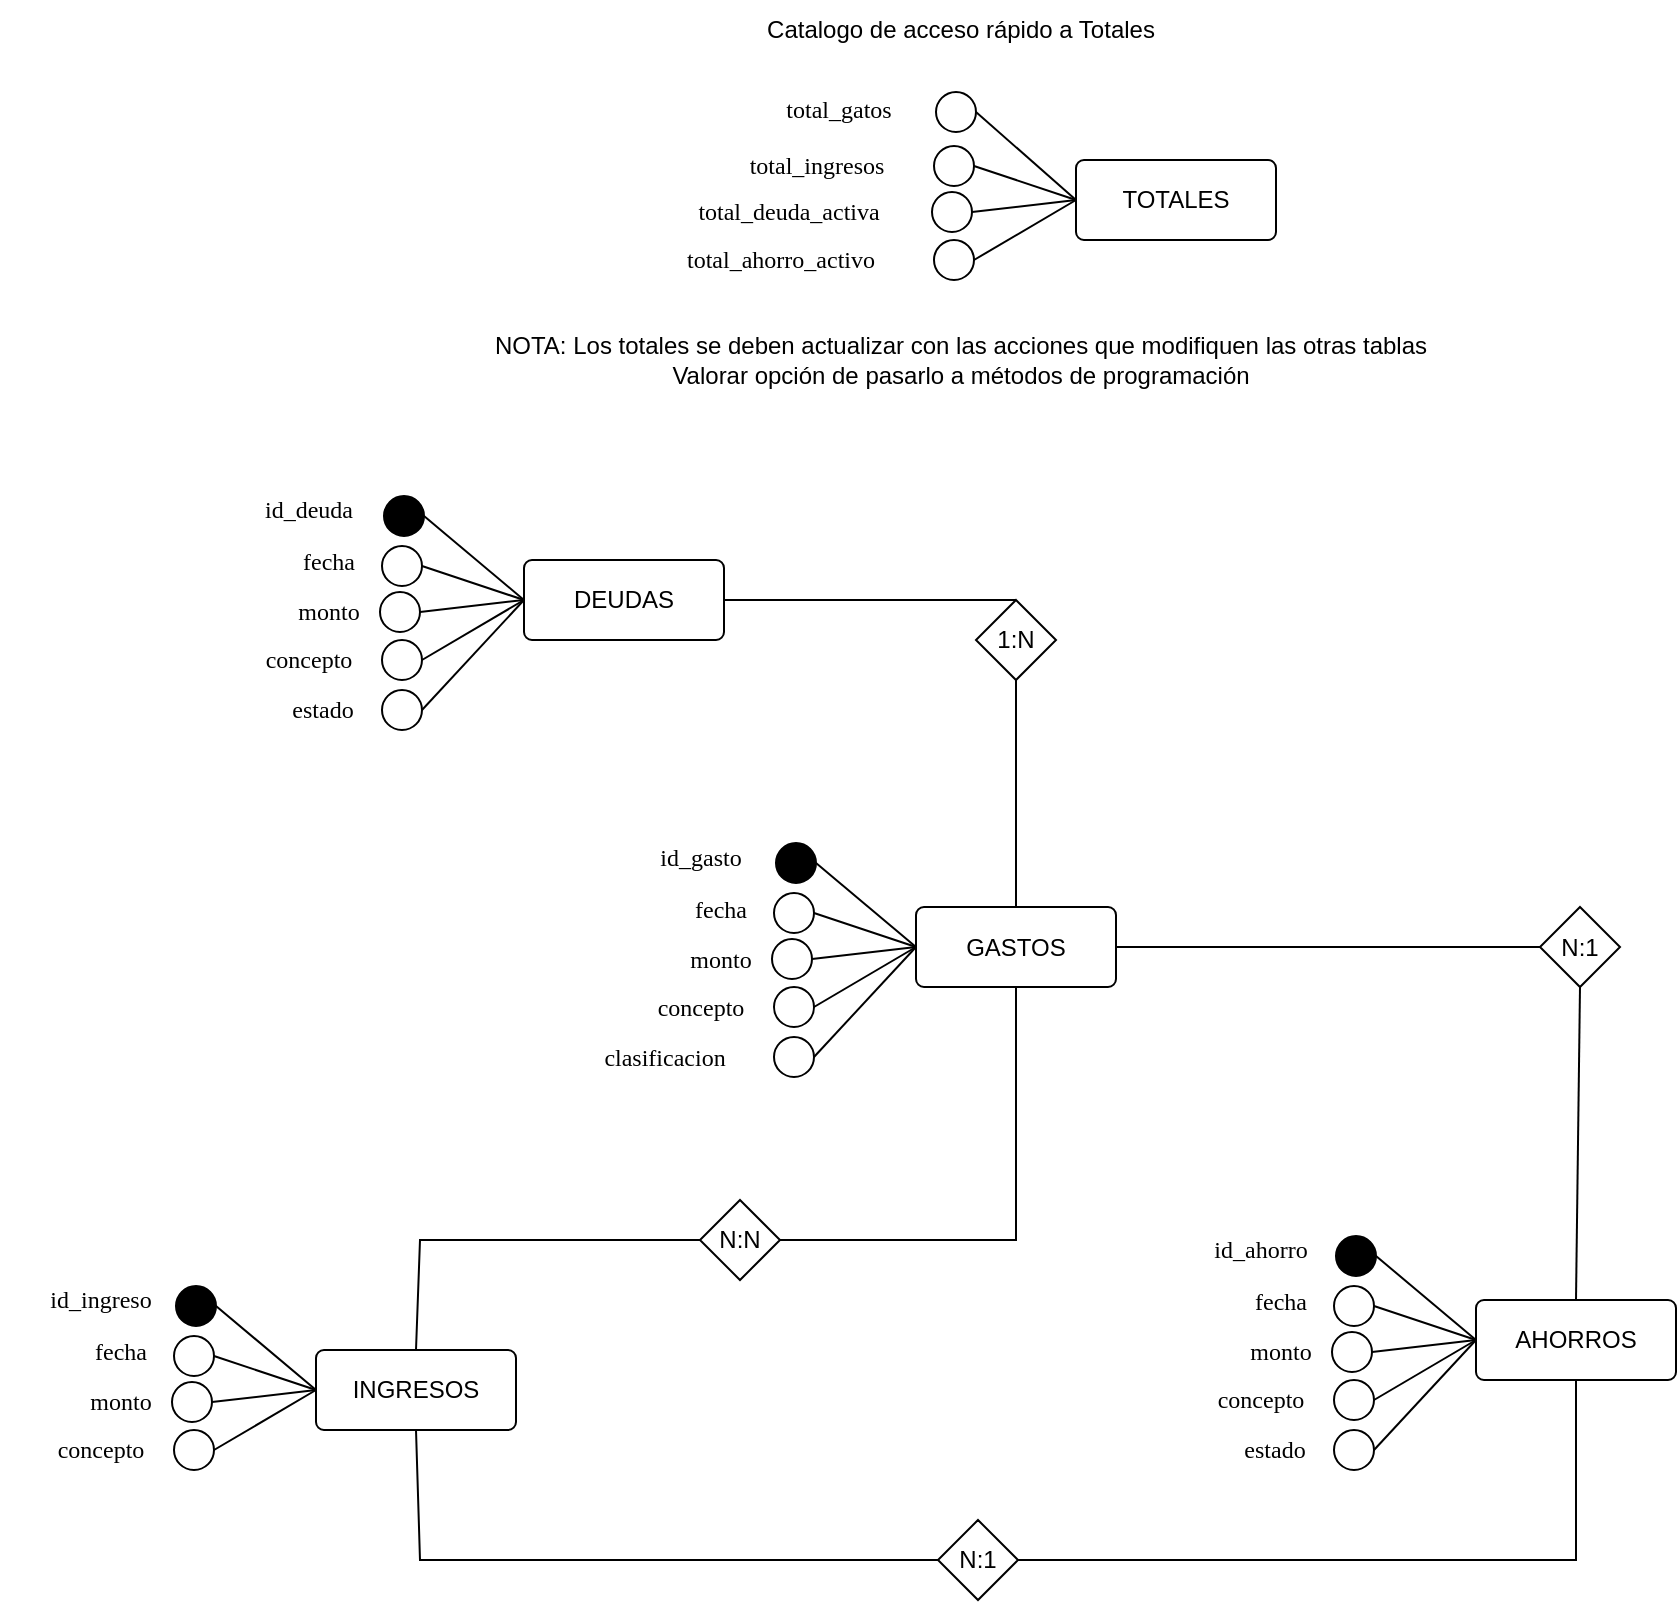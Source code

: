 <mxfile version="22.1.7" type="device">
  <diagram name="Página-1" id="pRGU8rfNyjo_9HtUFkrS">
    <mxGraphModel dx="1591" dy="686" grid="1" gridSize="10" guides="1" tooltips="1" connect="1" arrows="1" fold="1" page="1" pageScale="1" pageWidth="1169" pageHeight="827" math="0" shadow="0">
      <root>
        <mxCell id="0" />
        <mxCell id="1" parent="0" />
        <mxCell id="UlXj5NpCtcuEywUHyB4e-20" value="" style="group" parent="1" vertex="1" connectable="0">
          <mxGeometry x="442" y="413.5" width="286" height="130" as="geometry" />
        </mxCell>
        <mxCell id="FEAgLtkC7lHSKg1znN2C-4" value="GASTOS" style="rounded=1;arcSize=10;whiteSpace=wrap;html=1;align=center;" parent="UlXj5NpCtcuEywUHyB4e-20" vertex="1">
          <mxGeometry x="186" y="40" width="100" height="40" as="geometry" />
        </mxCell>
        <mxCell id="FEAgLtkC7lHSKg1znN2C-6" value="" style="endArrow=none;html=1;rounded=0;entryX=0;entryY=0.5;entryDx=0;entryDy=0;exitX=1;exitY=0.5;exitDx=0;exitDy=0;" parent="UlXj5NpCtcuEywUHyB4e-20" source="FEAgLtkC7lHSKg1znN2C-7" target="FEAgLtkC7lHSKg1znN2C-4" edge="1">
          <mxGeometry relative="1" as="geometry">
            <mxPoint x="96" y="60" as="sourcePoint" />
            <mxPoint x="146" y="59.5" as="targetPoint" />
          </mxGeometry>
        </mxCell>
        <mxCell id="FEAgLtkC7lHSKg1znN2C-7" value="" style="ellipse;whiteSpace=wrap;html=1;aspect=fixed;fillColor=#000000;" parent="UlXj5NpCtcuEywUHyB4e-20" vertex="1">
          <mxGeometry x="116" y="8" width="20" height="20" as="geometry" />
        </mxCell>
        <mxCell id="FEAgLtkC7lHSKg1znN2C-14" value="" style="endArrow=none;html=1;rounded=0;entryX=0;entryY=0.5;entryDx=0;entryDy=0;exitX=1;exitY=0.5;exitDx=0;exitDy=0;" parent="UlXj5NpCtcuEywUHyB4e-20" source="FEAgLtkC7lHSKg1znN2C-15" target="FEAgLtkC7lHSKg1znN2C-4" edge="1">
          <mxGeometry relative="1" as="geometry">
            <mxPoint x="66" y="122" as="sourcePoint" />
            <mxPoint x="187" y="60" as="targetPoint" />
          </mxGeometry>
        </mxCell>
        <mxCell id="FEAgLtkC7lHSKg1znN2C-15" value="" style="ellipse;whiteSpace=wrap;html=1;aspect=fixed;" parent="UlXj5NpCtcuEywUHyB4e-20" vertex="1">
          <mxGeometry x="115" y="33" width="20" height="20" as="geometry" />
        </mxCell>
        <mxCell id="FEAgLtkC7lHSKg1znN2C-17" value="" style="endArrow=none;html=1;rounded=0;exitX=1;exitY=0.5;exitDx=0;exitDy=0;entryX=0;entryY=0.5;entryDx=0;entryDy=0;" parent="UlXj5NpCtcuEywUHyB4e-20" source="FEAgLtkC7lHSKg1znN2C-18" target="FEAgLtkC7lHSKg1znN2C-4" edge="1">
          <mxGeometry relative="1" as="geometry">
            <mxPoint x="76" y="132" as="sourcePoint" />
            <mxPoint x="166" y="100" as="targetPoint" />
          </mxGeometry>
        </mxCell>
        <mxCell id="FEAgLtkC7lHSKg1znN2C-18" value="" style="ellipse;whiteSpace=wrap;html=1;aspect=fixed;" parent="UlXj5NpCtcuEywUHyB4e-20" vertex="1">
          <mxGeometry x="114" y="56" width="20" height="20" as="geometry" />
        </mxCell>
        <mxCell id="FEAgLtkC7lHSKg1znN2C-19" value="" style="endArrow=none;html=1;rounded=0;entryX=0;entryY=0.5;entryDx=0;entryDy=0;exitX=1;exitY=0.5;exitDx=0;exitDy=0;" parent="UlXj5NpCtcuEywUHyB4e-20" source="FEAgLtkC7lHSKg1znN2C-20" target="FEAgLtkC7lHSKg1znN2C-4" edge="1">
          <mxGeometry relative="1" as="geometry">
            <mxPoint x="86" y="142" as="sourcePoint" />
            <mxPoint x="206" y="80" as="targetPoint" />
          </mxGeometry>
        </mxCell>
        <mxCell id="FEAgLtkC7lHSKg1znN2C-20" value="" style="ellipse;whiteSpace=wrap;html=1;aspect=fixed;" parent="UlXj5NpCtcuEywUHyB4e-20" vertex="1">
          <mxGeometry x="115" y="80" width="20" height="20" as="geometry" />
        </mxCell>
        <mxCell id="FEAgLtkC7lHSKg1znN2C-21" value="" style="endArrow=none;html=1;rounded=0;entryX=0;entryY=0.5;entryDx=0;entryDy=0;exitX=1;exitY=0.5;exitDx=0;exitDy=0;" parent="UlXj5NpCtcuEywUHyB4e-20" source="FEAgLtkC7lHSKg1znN2C-22" target="FEAgLtkC7lHSKg1znN2C-4" edge="1">
          <mxGeometry relative="1" as="geometry">
            <mxPoint x="96" y="152" as="sourcePoint" />
            <mxPoint x="216" y="90" as="targetPoint" />
          </mxGeometry>
        </mxCell>
        <mxCell id="FEAgLtkC7lHSKg1znN2C-22" value="" style="ellipse;whiteSpace=wrap;html=1;aspect=fixed;" parent="UlXj5NpCtcuEywUHyB4e-20" vertex="1">
          <mxGeometry x="115" y="105" width="20" height="20" as="geometry" />
        </mxCell>
        <mxCell id="FEAgLtkC7lHSKg1znN2C-23" value="&lt;div&gt;&lt;font data-font-src=&quot;https://fonts.googleapis.com/css?family=Fira+Code&quot; face=&quot;Fira Code&quot;&gt;id_gasto&lt;/font&gt;&lt;/div&gt;" style="text;html=1;align=center;verticalAlign=middle;resizable=0;points=[];autosize=1;strokeColor=none;fillColor=none;" parent="UlXj5NpCtcuEywUHyB4e-20" vertex="1">
          <mxGeometry x="38" width="80" height="30" as="geometry" />
        </mxCell>
        <mxCell id="FEAgLtkC7lHSKg1znN2C-24" value="&lt;font data-font-src=&quot;https://fonts.googleapis.com/css?family=Fira+Code&quot; face=&quot;Fira Code&quot;&gt;fecha&lt;/font&gt;" style="text;html=1;align=center;verticalAlign=middle;resizable=0;points=[];autosize=1;strokeColor=none;fillColor=none;" parent="UlXj5NpCtcuEywUHyB4e-20" vertex="1">
          <mxGeometry x="58" y="26" width="60" height="30" as="geometry" />
        </mxCell>
        <mxCell id="FEAgLtkC7lHSKg1znN2C-27" value="&lt;div&gt;&lt;font data-font-src=&quot;https://fonts.googleapis.com/css?family=Fira+Code&quot; face=&quot;Fira Code&quot;&gt;monto&lt;/font&gt;&lt;/div&gt;" style="text;html=1;align=center;verticalAlign=middle;resizable=0;points=[];autosize=1;strokeColor=none;fillColor=none;" parent="UlXj5NpCtcuEywUHyB4e-20" vertex="1">
          <mxGeometry x="58" y="51" width="60" height="30" as="geometry" />
        </mxCell>
        <mxCell id="UlXj5NpCtcuEywUHyB4e-1" value="&lt;div&gt;&lt;font data-font-src=&quot;https://fonts.googleapis.com/css?family=Fira+Code&quot; face=&quot;Fira Code&quot;&gt;concepto&lt;/font&gt;&lt;/div&gt;" style="text;html=1;align=center;verticalAlign=middle;resizable=0;points=[];autosize=1;strokeColor=none;fillColor=none;" parent="UlXj5NpCtcuEywUHyB4e-20" vertex="1">
          <mxGeometry x="38" y="75" width="80" height="30" as="geometry" />
        </mxCell>
        <mxCell id="UlXj5NpCtcuEywUHyB4e-2" value="&lt;font data-font-src=&quot;https://fonts.googleapis.com/css?family=Fira+Code&quot; face=&quot;Fira Code&quot;&gt;clasificacion&lt;/font&gt;" style="text;html=1;align=center;verticalAlign=middle;resizable=0;points=[];autosize=1;strokeColor=none;fillColor=none;" parent="UlXj5NpCtcuEywUHyB4e-20" vertex="1">
          <mxGeometry y="100" width="120" height="30" as="geometry" />
        </mxCell>
        <mxCell id="UlXj5NpCtcuEywUHyB4e-22" value="" style="group" parent="1" vertex="1" connectable="0">
          <mxGeometry x="170" y="635" width="258" height="105" as="geometry" />
        </mxCell>
        <mxCell id="UlXj5NpCtcuEywUHyB4e-4" value="INGRESOS" style="rounded=1;arcSize=10;whiteSpace=wrap;html=1;align=center;container=0;" parent="UlXj5NpCtcuEywUHyB4e-22" vertex="1">
          <mxGeometry x="158" y="40" width="100" height="40" as="geometry" />
        </mxCell>
        <mxCell id="UlXj5NpCtcuEywUHyB4e-5" value="" style="endArrow=none;html=1;rounded=0;entryX=0;entryY=0.5;entryDx=0;entryDy=0;exitX=1;exitY=0.5;exitDx=0;exitDy=0;" parent="UlXj5NpCtcuEywUHyB4e-22" source="UlXj5NpCtcuEywUHyB4e-6" target="UlXj5NpCtcuEywUHyB4e-4" edge="1">
          <mxGeometry relative="1" as="geometry">
            <mxPoint x="68" y="60" as="sourcePoint" />
            <mxPoint x="118" y="59.5" as="targetPoint" />
          </mxGeometry>
        </mxCell>
        <mxCell id="UlXj5NpCtcuEywUHyB4e-6" value="" style="ellipse;whiteSpace=wrap;html=1;aspect=fixed;fillColor=#000000;container=0;" parent="UlXj5NpCtcuEywUHyB4e-22" vertex="1">
          <mxGeometry x="88" y="8" width="20" height="20" as="geometry" />
        </mxCell>
        <mxCell id="UlXj5NpCtcuEywUHyB4e-7" value="" style="endArrow=none;html=1;rounded=0;entryX=0;entryY=0.5;entryDx=0;entryDy=0;exitX=1;exitY=0.5;exitDx=0;exitDy=0;" parent="UlXj5NpCtcuEywUHyB4e-22" source="UlXj5NpCtcuEywUHyB4e-8" target="UlXj5NpCtcuEywUHyB4e-4" edge="1">
          <mxGeometry relative="1" as="geometry">
            <mxPoint x="38" y="122" as="sourcePoint" />
            <mxPoint x="159" y="60" as="targetPoint" />
          </mxGeometry>
        </mxCell>
        <mxCell id="UlXj5NpCtcuEywUHyB4e-8" value="" style="ellipse;whiteSpace=wrap;html=1;aspect=fixed;container=0;" parent="UlXj5NpCtcuEywUHyB4e-22" vertex="1">
          <mxGeometry x="87" y="33" width="20" height="20" as="geometry" />
        </mxCell>
        <mxCell id="UlXj5NpCtcuEywUHyB4e-9" value="" style="endArrow=none;html=1;rounded=0;exitX=1;exitY=0.5;exitDx=0;exitDy=0;entryX=0;entryY=0.5;entryDx=0;entryDy=0;" parent="UlXj5NpCtcuEywUHyB4e-22" source="UlXj5NpCtcuEywUHyB4e-10" target="UlXj5NpCtcuEywUHyB4e-4" edge="1">
          <mxGeometry relative="1" as="geometry">
            <mxPoint x="48" y="132" as="sourcePoint" />
            <mxPoint x="138" y="100" as="targetPoint" />
          </mxGeometry>
        </mxCell>
        <mxCell id="UlXj5NpCtcuEywUHyB4e-10" value="" style="ellipse;whiteSpace=wrap;html=1;aspect=fixed;container=0;" parent="UlXj5NpCtcuEywUHyB4e-22" vertex="1">
          <mxGeometry x="86" y="56" width="20" height="20" as="geometry" />
        </mxCell>
        <mxCell id="UlXj5NpCtcuEywUHyB4e-11" value="" style="endArrow=none;html=1;rounded=0;entryX=0;entryY=0.5;entryDx=0;entryDy=0;exitX=1;exitY=0.5;exitDx=0;exitDy=0;" parent="UlXj5NpCtcuEywUHyB4e-22" source="UlXj5NpCtcuEywUHyB4e-12" target="UlXj5NpCtcuEywUHyB4e-4" edge="1">
          <mxGeometry relative="1" as="geometry">
            <mxPoint x="58" y="142" as="sourcePoint" />
            <mxPoint x="178" y="80" as="targetPoint" />
          </mxGeometry>
        </mxCell>
        <mxCell id="UlXj5NpCtcuEywUHyB4e-12" value="" style="ellipse;whiteSpace=wrap;html=1;aspect=fixed;container=0;" parent="UlXj5NpCtcuEywUHyB4e-22" vertex="1">
          <mxGeometry x="87" y="80" width="20" height="20" as="geometry" />
        </mxCell>
        <mxCell id="UlXj5NpCtcuEywUHyB4e-15" value="&lt;div&gt;&lt;font data-font-src=&quot;https://fonts.googleapis.com/css?family=Fira+Code&quot; face=&quot;Fira Code&quot;&gt;id_ingreso&lt;/font&gt;&lt;/div&gt;" style="text;html=1;align=center;verticalAlign=middle;resizable=0;points=[];autosize=1;strokeColor=none;fillColor=none;container=0;" parent="UlXj5NpCtcuEywUHyB4e-22" vertex="1">
          <mxGeometry width="100" height="30" as="geometry" />
        </mxCell>
        <mxCell id="UlXj5NpCtcuEywUHyB4e-16" value="&lt;font data-font-src=&quot;https://fonts.googleapis.com/css?family=Fira+Code&quot; face=&quot;Fira Code&quot;&gt;fecha&lt;/font&gt;" style="text;html=1;align=center;verticalAlign=middle;resizable=0;points=[];autosize=1;strokeColor=none;fillColor=none;container=0;" parent="UlXj5NpCtcuEywUHyB4e-22" vertex="1">
          <mxGeometry x="30" y="26" width="60" height="30" as="geometry" />
        </mxCell>
        <mxCell id="UlXj5NpCtcuEywUHyB4e-17" value="&lt;div&gt;&lt;font data-font-src=&quot;https://fonts.googleapis.com/css?family=Fira+Code&quot; face=&quot;Fira Code&quot;&gt;monto&lt;/font&gt;&lt;/div&gt;" style="text;html=1;align=center;verticalAlign=middle;resizable=0;points=[];autosize=1;strokeColor=none;fillColor=none;container=0;" parent="UlXj5NpCtcuEywUHyB4e-22" vertex="1">
          <mxGeometry x="30" y="51" width="60" height="30" as="geometry" />
        </mxCell>
        <mxCell id="UlXj5NpCtcuEywUHyB4e-18" value="&lt;div&gt;&lt;font data-font-src=&quot;https://fonts.googleapis.com/css?family=Fira+Code&quot; face=&quot;Fira Code&quot;&gt;concepto&lt;/font&gt;&lt;/div&gt;" style="text;html=1;align=center;verticalAlign=middle;resizable=0;points=[];autosize=1;strokeColor=none;fillColor=none;container=0;" parent="UlXj5NpCtcuEywUHyB4e-22" vertex="1">
          <mxGeometry x="10" y="75" width="80" height="30" as="geometry" />
        </mxCell>
        <mxCell id="EH9mwC9ApidSLfrE7MnS-2" value="" style="group" parent="1" vertex="1" connectable="0">
          <mxGeometry x="234" y="230" width="286" height="130" as="geometry" />
        </mxCell>
        <mxCell id="66Kkn8VEjefcILAUK3ZM-3" value="" style="group" vertex="1" connectable="0" parent="EH9mwC9ApidSLfrE7MnS-2">
          <mxGeometry x="50" y="10" width="248" height="130" as="geometry" />
        </mxCell>
        <mxCell id="EH9mwC9ApidSLfrE7MnS-3" value="DEUDAS" style="rounded=1;arcSize=10;whiteSpace=wrap;html=1;align=center;" parent="66Kkn8VEjefcILAUK3ZM-3" vertex="1">
          <mxGeometry x="148" y="40" width="100" height="40" as="geometry" />
        </mxCell>
        <mxCell id="EH9mwC9ApidSLfrE7MnS-4" value="" style="endArrow=none;html=1;rounded=0;entryX=0;entryY=0.5;entryDx=0;entryDy=0;exitX=1;exitY=0.5;exitDx=0;exitDy=0;" parent="66Kkn8VEjefcILAUK3ZM-3" source="EH9mwC9ApidSLfrE7MnS-5" target="EH9mwC9ApidSLfrE7MnS-3" edge="1">
          <mxGeometry relative="1" as="geometry">
            <mxPoint x="58" y="60" as="sourcePoint" />
            <mxPoint x="108" y="59.5" as="targetPoint" />
          </mxGeometry>
        </mxCell>
        <mxCell id="EH9mwC9ApidSLfrE7MnS-5" value="" style="ellipse;whiteSpace=wrap;html=1;aspect=fixed;fillColor=#000000;" parent="66Kkn8VEjefcILAUK3ZM-3" vertex="1">
          <mxGeometry x="78" y="8" width="20" height="20" as="geometry" />
        </mxCell>
        <mxCell id="EH9mwC9ApidSLfrE7MnS-6" value="" style="endArrow=none;html=1;rounded=0;entryX=0;entryY=0.5;entryDx=0;entryDy=0;exitX=1;exitY=0.5;exitDx=0;exitDy=0;" parent="66Kkn8VEjefcILAUK3ZM-3" source="EH9mwC9ApidSLfrE7MnS-7" target="EH9mwC9ApidSLfrE7MnS-3" edge="1">
          <mxGeometry relative="1" as="geometry">
            <mxPoint x="28" y="122" as="sourcePoint" />
            <mxPoint x="149" y="60" as="targetPoint" />
          </mxGeometry>
        </mxCell>
        <mxCell id="EH9mwC9ApidSLfrE7MnS-7" value="" style="ellipse;whiteSpace=wrap;html=1;aspect=fixed;" parent="66Kkn8VEjefcILAUK3ZM-3" vertex="1">
          <mxGeometry x="77" y="33" width="20" height="20" as="geometry" />
        </mxCell>
        <mxCell id="EH9mwC9ApidSLfrE7MnS-8" value="" style="endArrow=none;html=1;rounded=0;exitX=1;exitY=0.5;exitDx=0;exitDy=0;entryX=0;entryY=0.5;entryDx=0;entryDy=0;" parent="66Kkn8VEjefcILAUK3ZM-3" source="EH9mwC9ApidSLfrE7MnS-9" target="EH9mwC9ApidSLfrE7MnS-3" edge="1">
          <mxGeometry relative="1" as="geometry">
            <mxPoint x="38" y="132" as="sourcePoint" />
            <mxPoint x="128" y="100" as="targetPoint" />
          </mxGeometry>
        </mxCell>
        <mxCell id="EH9mwC9ApidSLfrE7MnS-9" value="" style="ellipse;whiteSpace=wrap;html=1;aspect=fixed;" parent="66Kkn8VEjefcILAUK3ZM-3" vertex="1">
          <mxGeometry x="76" y="56" width="20" height="20" as="geometry" />
        </mxCell>
        <mxCell id="EH9mwC9ApidSLfrE7MnS-10" value="" style="endArrow=none;html=1;rounded=0;entryX=0;entryY=0.5;entryDx=0;entryDy=0;exitX=1;exitY=0.5;exitDx=0;exitDy=0;" parent="66Kkn8VEjefcILAUK3ZM-3" source="EH9mwC9ApidSLfrE7MnS-11" target="EH9mwC9ApidSLfrE7MnS-3" edge="1">
          <mxGeometry relative="1" as="geometry">
            <mxPoint x="48" y="142" as="sourcePoint" />
            <mxPoint x="168" y="80" as="targetPoint" />
          </mxGeometry>
        </mxCell>
        <mxCell id="EH9mwC9ApidSLfrE7MnS-11" value="" style="ellipse;whiteSpace=wrap;html=1;aspect=fixed;" parent="66Kkn8VEjefcILAUK3ZM-3" vertex="1">
          <mxGeometry x="77" y="80" width="20" height="20" as="geometry" />
        </mxCell>
        <mxCell id="EH9mwC9ApidSLfrE7MnS-12" value="" style="endArrow=none;html=1;rounded=0;entryX=0;entryY=0.5;entryDx=0;entryDy=0;exitX=1;exitY=0.5;exitDx=0;exitDy=0;" parent="66Kkn8VEjefcILAUK3ZM-3" source="EH9mwC9ApidSLfrE7MnS-13" target="EH9mwC9ApidSLfrE7MnS-3" edge="1">
          <mxGeometry relative="1" as="geometry">
            <mxPoint x="58" y="152" as="sourcePoint" />
            <mxPoint x="178" y="90" as="targetPoint" />
          </mxGeometry>
        </mxCell>
        <mxCell id="EH9mwC9ApidSLfrE7MnS-13" value="" style="ellipse;whiteSpace=wrap;html=1;aspect=fixed;" parent="66Kkn8VEjefcILAUK3ZM-3" vertex="1">
          <mxGeometry x="77" y="105" width="20" height="20" as="geometry" />
        </mxCell>
        <mxCell id="EH9mwC9ApidSLfrE7MnS-14" value="&lt;div&gt;&lt;font data-font-src=&quot;https://fonts.googleapis.com/css?family=Fira+Code&quot; face=&quot;Fira Code&quot;&gt;id_deuda&lt;/font&gt;&lt;/div&gt;" style="text;html=1;align=center;verticalAlign=middle;resizable=0;points=[];autosize=1;strokeColor=none;fillColor=none;" parent="66Kkn8VEjefcILAUK3ZM-3" vertex="1">
          <mxGeometry width="80" height="30" as="geometry" />
        </mxCell>
        <mxCell id="EH9mwC9ApidSLfrE7MnS-15" value="&lt;font data-font-src=&quot;https://fonts.googleapis.com/css?family=Fira+Code&quot; face=&quot;Fira Code&quot;&gt;fecha&lt;/font&gt;" style="text;html=1;align=center;verticalAlign=middle;resizable=0;points=[];autosize=1;strokeColor=none;fillColor=none;" parent="66Kkn8VEjefcILAUK3ZM-3" vertex="1">
          <mxGeometry x="20" y="26" width="60" height="30" as="geometry" />
        </mxCell>
        <mxCell id="EH9mwC9ApidSLfrE7MnS-16" value="&lt;div&gt;&lt;font data-font-src=&quot;https://fonts.googleapis.com/css?family=Fira+Code&quot; face=&quot;Fira Code&quot;&gt;monto&lt;/font&gt;&lt;/div&gt;" style="text;html=1;align=center;verticalAlign=middle;resizable=0;points=[];autosize=1;strokeColor=none;fillColor=none;" parent="66Kkn8VEjefcILAUK3ZM-3" vertex="1">
          <mxGeometry x="20" y="51" width="60" height="30" as="geometry" />
        </mxCell>
        <mxCell id="EH9mwC9ApidSLfrE7MnS-17" value="&lt;div&gt;&lt;font data-font-src=&quot;https://fonts.googleapis.com/css?family=Fira+Code&quot; face=&quot;Fira Code&quot;&gt;concepto&lt;/font&gt;&lt;/div&gt;" style="text;html=1;align=center;verticalAlign=middle;resizable=0;points=[];autosize=1;strokeColor=none;fillColor=none;" parent="66Kkn8VEjefcILAUK3ZM-3" vertex="1">
          <mxGeometry y="75" width="80" height="30" as="geometry" />
        </mxCell>
        <mxCell id="EH9mwC9ApidSLfrE7MnS-18" value="&lt;font face=&quot;Fira Code&quot;&gt;estado&lt;/font&gt;" style="text;html=1;align=center;verticalAlign=middle;resizable=0;points=[];autosize=1;strokeColor=none;fillColor=none;" parent="66Kkn8VEjefcILAUK3ZM-3" vertex="1">
          <mxGeometry x="12" y="100" width="70" height="30" as="geometry" />
        </mxCell>
        <mxCell id="EH9mwC9ApidSLfrE7MnS-35" value="" style="group" parent="1" vertex="1" connectable="0">
          <mxGeometry x="760" y="610" width="248" height="130" as="geometry" />
        </mxCell>
        <mxCell id="EH9mwC9ApidSLfrE7MnS-19" value="&lt;div&gt;AHORROS&lt;/div&gt;" style="rounded=1;arcSize=10;whiteSpace=wrap;html=1;align=center;" parent="EH9mwC9ApidSLfrE7MnS-35" vertex="1">
          <mxGeometry x="148" y="40" width="100" height="40" as="geometry" />
        </mxCell>
        <mxCell id="66Kkn8VEjefcILAUK3ZM-1" value="" style="group" vertex="1" connectable="0" parent="EH9mwC9ApidSLfrE7MnS-35">
          <mxGeometry x="-5" width="103" height="130" as="geometry" />
        </mxCell>
        <mxCell id="EH9mwC9ApidSLfrE7MnS-21" value="" style="ellipse;whiteSpace=wrap;html=1;aspect=fixed;fillColor=#000000;" parent="66Kkn8VEjefcILAUK3ZM-1" vertex="1">
          <mxGeometry x="83" y="8" width="20" height="20" as="geometry" />
        </mxCell>
        <mxCell id="EH9mwC9ApidSLfrE7MnS-23" value="" style="ellipse;whiteSpace=wrap;html=1;aspect=fixed;" parent="66Kkn8VEjefcILAUK3ZM-1" vertex="1">
          <mxGeometry x="82" y="33" width="20" height="20" as="geometry" />
        </mxCell>
        <mxCell id="EH9mwC9ApidSLfrE7MnS-25" value="" style="ellipse;whiteSpace=wrap;html=1;aspect=fixed;" parent="66Kkn8VEjefcILAUK3ZM-1" vertex="1">
          <mxGeometry x="81" y="56" width="20" height="20" as="geometry" />
        </mxCell>
        <mxCell id="EH9mwC9ApidSLfrE7MnS-27" value="" style="ellipse;whiteSpace=wrap;html=1;aspect=fixed;" parent="66Kkn8VEjefcILAUK3ZM-1" vertex="1">
          <mxGeometry x="82" y="80" width="20" height="20" as="geometry" />
        </mxCell>
        <mxCell id="EH9mwC9ApidSLfrE7MnS-29" value="" style="ellipse;whiteSpace=wrap;html=1;aspect=fixed;" parent="66Kkn8VEjefcILAUK3ZM-1" vertex="1">
          <mxGeometry x="82" y="105" width="20" height="20" as="geometry" />
        </mxCell>
        <mxCell id="EH9mwC9ApidSLfrE7MnS-30" value="&lt;div&gt;&lt;font data-font-src=&quot;https://fonts.googleapis.com/css?family=Fira+Code&quot; face=&quot;Fira Code&quot;&gt;id_ahorro&lt;/font&gt;&lt;/div&gt;" style="text;html=1;align=center;verticalAlign=middle;resizable=0;points=[];autosize=1;strokeColor=none;fillColor=none;" parent="66Kkn8VEjefcILAUK3ZM-1" vertex="1">
          <mxGeometry width="90" height="30" as="geometry" />
        </mxCell>
        <mxCell id="EH9mwC9ApidSLfrE7MnS-31" value="&lt;font data-font-src=&quot;https://fonts.googleapis.com/css?family=Fira+Code&quot; face=&quot;Fira Code&quot;&gt;fecha&lt;/font&gt;" style="text;html=1;align=center;verticalAlign=middle;resizable=0;points=[];autosize=1;strokeColor=none;fillColor=none;" parent="66Kkn8VEjefcILAUK3ZM-1" vertex="1">
          <mxGeometry x="25" y="26" width="60" height="30" as="geometry" />
        </mxCell>
        <mxCell id="EH9mwC9ApidSLfrE7MnS-32" value="&lt;div&gt;&lt;font data-font-src=&quot;https://fonts.googleapis.com/css?family=Fira+Code&quot; face=&quot;Fira Code&quot;&gt;monto&lt;/font&gt;&lt;/div&gt;" style="text;html=1;align=center;verticalAlign=middle;resizable=0;points=[];autosize=1;strokeColor=none;fillColor=none;" parent="66Kkn8VEjefcILAUK3ZM-1" vertex="1">
          <mxGeometry x="25" y="51" width="60" height="30" as="geometry" />
        </mxCell>
        <mxCell id="EH9mwC9ApidSLfrE7MnS-33" value="&lt;div&gt;&lt;font data-font-src=&quot;https://fonts.googleapis.com/css?family=Fira+Code&quot; face=&quot;Fira Code&quot;&gt;concepto&lt;/font&gt;&lt;/div&gt;" style="text;html=1;align=center;verticalAlign=middle;resizable=0;points=[];autosize=1;strokeColor=none;fillColor=none;" parent="66Kkn8VEjefcILAUK3ZM-1" vertex="1">
          <mxGeometry x="5" y="75" width="80" height="30" as="geometry" />
        </mxCell>
        <mxCell id="EH9mwC9ApidSLfrE7MnS-34" value="&lt;font face=&quot;Fira Code&quot;&gt;estado&lt;/font&gt;" style="text;html=1;align=center;verticalAlign=middle;resizable=0;points=[];autosize=1;strokeColor=none;fillColor=none;" parent="66Kkn8VEjefcILAUK3ZM-1" vertex="1">
          <mxGeometry x="17" y="100" width="70" height="30" as="geometry" />
        </mxCell>
        <mxCell id="EH9mwC9ApidSLfrE7MnS-20" value="" style="endArrow=none;html=1;rounded=0;entryX=0;entryY=0.5;entryDx=0;entryDy=0;exitX=1;exitY=0.5;exitDx=0;exitDy=0;" parent="EH9mwC9ApidSLfrE7MnS-35" source="EH9mwC9ApidSLfrE7MnS-21" target="EH9mwC9ApidSLfrE7MnS-19" edge="1">
          <mxGeometry relative="1" as="geometry">
            <mxPoint x="63" y="60" as="sourcePoint" />
            <mxPoint x="113" y="59.5" as="targetPoint" />
          </mxGeometry>
        </mxCell>
        <mxCell id="EH9mwC9ApidSLfrE7MnS-22" value="" style="endArrow=none;html=1;rounded=0;entryX=0;entryY=0.5;entryDx=0;entryDy=0;exitX=1;exitY=0.5;exitDx=0;exitDy=0;" parent="EH9mwC9ApidSLfrE7MnS-35" source="EH9mwC9ApidSLfrE7MnS-23" target="EH9mwC9ApidSLfrE7MnS-19" edge="1">
          <mxGeometry relative="1" as="geometry">
            <mxPoint x="33" y="122" as="sourcePoint" />
            <mxPoint x="154" y="60" as="targetPoint" />
          </mxGeometry>
        </mxCell>
        <mxCell id="EH9mwC9ApidSLfrE7MnS-24" value="" style="endArrow=none;html=1;rounded=0;exitX=1;exitY=0.5;exitDx=0;exitDy=0;entryX=0;entryY=0.5;entryDx=0;entryDy=0;" parent="EH9mwC9ApidSLfrE7MnS-35" source="EH9mwC9ApidSLfrE7MnS-25" target="EH9mwC9ApidSLfrE7MnS-19" edge="1">
          <mxGeometry relative="1" as="geometry">
            <mxPoint x="43" y="132" as="sourcePoint" />
            <mxPoint x="133" y="100" as="targetPoint" />
          </mxGeometry>
        </mxCell>
        <mxCell id="EH9mwC9ApidSLfrE7MnS-26" value="" style="endArrow=none;html=1;rounded=0;entryX=0;entryY=0.5;entryDx=0;entryDy=0;exitX=1;exitY=0.5;exitDx=0;exitDy=0;" parent="EH9mwC9ApidSLfrE7MnS-35" source="EH9mwC9ApidSLfrE7MnS-27" target="EH9mwC9ApidSLfrE7MnS-19" edge="1">
          <mxGeometry relative="1" as="geometry">
            <mxPoint x="53" y="142" as="sourcePoint" />
            <mxPoint x="173" y="80" as="targetPoint" />
          </mxGeometry>
        </mxCell>
        <mxCell id="EH9mwC9ApidSLfrE7MnS-28" value="" style="endArrow=none;html=1;rounded=0;entryX=0;entryY=0.5;entryDx=0;entryDy=0;exitX=1;exitY=0.5;exitDx=0;exitDy=0;" parent="EH9mwC9ApidSLfrE7MnS-35" source="EH9mwC9ApidSLfrE7MnS-29" target="EH9mwC9ApidSLfrE7MnS-19" edge="1">
          <mxGeometry relative="1" as="geometry">
            <mxPoint x="63" y="152" as="sourcePoint" />
            <mxPoint x="183" y="90" as="targetPoint" />
          </mxGeometry>
        </mxCell>
        <mxCell id="EH9mwC9ApidSLfrE7MnS-55" value="Catalogo de acceso rápido a Totales" style="text;html=1;align=center;verticalAlign=middle;resizable=0;points=[];autosize=1;strokeColor=none;fillColor=none;" parent="1" vertex="1">
          <mxGeometry x="540" width="220" height="30" as="geometry" />
        </mxCell>
        <mxCell id="66Kkn8VEjefcILAUK3ZM-4" value="N:N" style="rhombus;whiteSpace=wrap;html=1;" vertex="1" parent="1">
          <mxGeometry x="520" y="600" width="40" height="40" as="geometry" />
        </mxCell>
        <mxCell id="66Kkn8VEjefcILAUK3ZM-10" value="" style="endArrow=none;html=1;rounded=0;entryX=0.5;entryY=1;entryDx=0;entryDy=0;exitX=1;exitY=0.5;exitDx=0;exitDy=0;" edge="1" parent="1" source="66Kkn8VEjefcILAUK3ZM-4" target="FEAgLtkC7lHSKg1znN2C-4">
          <mxGeometry width="50" height="50" relative="1" as="geometry">
            <mxPoint x="640" y="620" as="sourcePoint" />
            <mxPoint x="690" y="570" as="targetPoint" />
            <Array as="points">
              <mxPoint x="678" y="620" />
            </Array>
          </mxGeometry>
        </mxCell>
        <mxCell id="66Kkn8VEjefcILAUK3ZM-11" value="" style="endArrow=none;html=1;rounded=0;entryX=0;entryY=0.5;entryDx=0;entryDy=0;exitX=0.5;exitY=0;exitDx=0;exitDy=0;" edge="1" parent="1" source="UlXj5NpCtcuEywUHyB4e-4" target="66Kkn8VEjefcILAUK3ZM-4">
          <mxGeometry width="50" height="50" relative="1" as="geometry">
            <mxPoint x="390" y="660" as="sourcePoint" />
            <mxPoint x="440" y="610" as="targetPoint" />
            <Array as="points">
              <mxPoint x="380" y="620" />
            </Array>
          </mxGeometry>
        </mxCell>
        <mxCell id="66Kkn8VEjefcILAUK3ZM-14" value="N:1" style="rhombus;whiteSpace=wrap;html=1;" vertex="1" parent="1">
          <mxGeometry x="639" y="760" width="40" height="40" as="geometry" />
        </mxCell>
        <mxCell id="66Kkn8VEjefcILAUK3ZM-15" value="" style="endArrow=none;html=1;rounded=0;entryX=0.5;entryY=1;entryDx=0;entryDy=0;exitX=0;exitY=0.5;exitDx=0;exitDy=0;" edge="1" parent="1" source="66Kkn8VEjefcILAUK3ZM-14" target="UlXj5NpCtcuEywUHyB4e-4">
          <mxGeometry width="50" height="50" relative="1" as="geometry">
            <mxPoint x="420" y="820" as="sourcePoint" />
            <mxPoint x="470" y="770" as="targetPoint" />
            <Array as="points">
              <mxPoint x="380" y="780" />
            </Array>
          </mxGeometry>
        </mxCell>
        <mxCell id="66Kkn8VEjefcILAUK3ZM-16" value="" style="endArrow=none;html=1;rounded=0;entryX=0.5;entryY=1;entryDx=0;entryDy=0;exitX=1;exitY=0.5;exitDx=0;exitDy=0;" edge="1" parent="1" source="66Kkn8VEjefcILAUK3ZM-14" target="EH9mwC9ApidSLfrE7MnS-19">
          <mxGeometry width="50" height="50" relative="1" as="geometry">
            <mxPoint x="660" y="620" as="sourcePoint" />
            <mxPoint x="710" y="570" as="targetPoint" />
            <Array as="points">
              <mxPoint x="958" y="780" />
            </Array>
          </mxGeometry>
        </mxCell>
        <mxCell id="66Kkn8VEjefcILAUK3ZM-17" value="N:1" style="rhombus;whiteSpace=wrap;html=1;" vertex="1" parent="1">
          <mxGeometry x="940" y="453.5" width="40" height="40" as="geometry" />
        </mxCell>
        <mxCell id="66Kkn8VEjefcILAUK3ZM-19" value="" style="endArrow=none;html=1;rounded=0;entryX=0.5;entryY=0;entryDx=0;entryDy=0;exitX=0.5;exitY=1;exitDx=0;exitDy=0;" edge="1" parent="1" source="66Kkn8VEjefcILAUK3ZM-21" target="FEAgLtkC7lHSKg1znN2C-4">
          <mxGeometry width="50" height="50" relative="1" as="geometry">
            <mxPoint x="666" y="370" as="sourcePoint" />
            <mxPoint x="454" y="370" as="targetPoint" />
          </mxGeometry>
        </mxCell>
        <mxCell id="66Kkn8VEjefcILAUK3ZM-20" value="" style="endArrow=none;html=1;rounded=0;entryX=0.5;entryY=1;entryDx=0;entryDy=0;exitX=0.5;exitY=0;exitDx=0;exitDy=0;" edge="1" parent="1" source="EH9mwC9ApidSLfrE7MnS-19" target="66Kkn8VEjefcILAUK3ZM-17">
          <mxGeometry width="50" height="50" relative="1" as="geometry">
            <mxPoint x="660" y="620" as="sourcePoint" />
            <mxPoint x="710" y="570" as="targetPoint" />
          </mxGeometry>
        </mxCell>
        <mxCell id="66Kkn8VEjefcILAUK3ZM-21" value="1:N" style="rhombus;whiteSpace=wrap;html=1;" vertex="1" parent="1">
          <mxGeometry x="658" y="300" width="40" height="40" as="geometry" />
        </mxCell>
        <mxCell id="66Kkn8VEjefcILAUK3ZM-22" value="" style="endArrow=none;html=1;rounded=0;exitX=0.5;exitY=0;exitDx=0;exitDy=0;entryX=1;entryY=0.5;entryDx=0;entryDy=0;" edge="1" parent="1" source="66Kkn8VEjefcILAUK3ZM-21" target="EH9mwC9ApidSLfrE7MnS-3">
          <mxGeometry width="50" height="50" relative="1" as="geometry">
            <mxPoint x="660" y="470" as="sourcePoint" />
            <mxPoint x="710" y="420" as="targetPoint" />
          </mxGeometry>
        </mxCell>
        <mxCell id="66Kkn8VEjefcILAUK3ZM-23" value="" style="endArrow=none;html=1;rounded=0;entryX=1;entryY=0.5;entryDx=0;entryDy=0;exitX=0;exitY=0.5;exitDx=0;exitDy=0;" edge="1" parent="1" source="66Kkn8VEjefcILAUK3ZM-17" target="FEAgLtkC7lHSKg1znN2C-4">
          <mxGeometry width="50" height="50" relative="1" as="geometry">
            <mxPoint x="968" y="660" as="sourcePoint" />
            <mxPoint x="970" y="504" as="targetPoint" />
          </mxGeometry>
        </mxCell>
        <mxCell id="EH9mwC9ApidSLfrE7MnS-57" value="&lt;div&gt;NOTA: Los totales se deben actualizar con las acciones que modifiquen las otras tablas&lt;/div&gt;&lt;div&gt;Valorar opción de pasarlo a métodos de programación&lt;br&gt;&lt;/div&gt;" style="text;html=1;align=center;verticalAlign=middle;resizable=0;points=[];autosize=1;strokeColor=none;fillColor=none;" parent="1" vertex="1">
          <mxGeometry x="400" y="160" width="500" height="40" as="geometry" />
        </mxCell>
        <mxCell id="66Kkn8VEjefcILAUK3ZM-24" value="" style="group" vertex="1" connectable="0" parent="1">
          <mxGeometry x="480" y="40" width="328" height="105" as="geometry" />
        </mxCell>
        <mxCell id="EH9mwC9ApidSLfrE7MnS-53" value="" style="ellipse;whiteSpace=wrap;html=1;aspect=fixed;container=0;" parent="66Kkn8VEjefcILAUK3ZM-24" vertex="1">
          <mxGeometry x="158" y="6" width="20" height="20" as="geometry" />
        </mxCell>
        <mxCell id="EH9mwC9ApidSLfrE7MnS-41" value="" style="endArrow=none;html=1;rounded=0;entryX=0;entryY=0.5;entryDx=0;entryDy=0;exitX=1;exitY=0.5;exitDx=0;exitDy=0;" parent="66Kkn8VEjefcILAUK3ZM-24" source="EH9mwC9ApidSLfrE7MnS-53" target="EH9mwC9ApidSLfrE7MnS-40" edge="1">
          <mxGeometry relative="1" as="geometry">
            <mxPoint x="178" y="18" as="sourcePoint" />
            <mxPoint x="188" y="59.5" as="targetPoint" />
          </mxGeometry>
        </mxCell>
        <mxCell id="EH9mwC9ApidSLfrE7MnS-40" value="&lt;div&gt;TOTALES&lt;/div&gt;" style="rounded=1;arcSize=10;whiteSpace=wrap;html=1;align=center;container=0;" parent="66Kkn8VEjefcILAUK3ZM-24" vertex="1">
          <mxGeometry x="228" y="40" width="100" height="40" as="geometry" />
        </mxCell>
        <mxCell id="EH9mwC9ApidSLfrE7MnS-43" value="" style="endArrow=none;html=1;rounded=0;entryX=0;entryY=0.5;entryDx=0;entryDy=0;exitX=1;exitY=0.5;exitDx=0;exitDy=0;" parent="66Kkn8VEjefcILAUK3ZM-24" source="EH9mwC9ApidSLfrE7MnS-44" target="EH9mwC9ApidSLfrE7MnS-40" edge="1">
          <mxGeometry relative="1" as="geometry">
            <mxPoint x="108" y="122" as="sourcePoint" />
            <mxPoint x="229" y="60" as="targetPoint" />
          </mxGeometry>
        </mxCell>
        <mxCell id="EH9mwC9ApidSLfrE7MnS-44" value="" style="ellipse;whiteSpace=wrap;html=1;aspect=fixed;container=0;" parent="66Kkn8VEjefcILAUK3ZM-24" vertex="1">
          <mxGeometry x="157" y="33" width="20" height="20" as="geometry" />
        </mxCell>
        <mxCell id="EH9mwC9ApidSLfrE7MnS-45" value="" style="endArrow=none;html=1;rounded=0;exitX=1;exitY=0.5;exitDx=0;exitDy=0;entryX=0;entryY=0.5;entryDx=0;entryDy=0;" parent="66Kkn8VEjefcILAUK3ZM-24" source="EH9mwC9ApidSLfrE7MnS-46" target="EH9mwC9ApidSLfrE7MnS-40" edge="1">
          <mxGeometry relative="1" as="geometry">
            <mxPoint x="118" y="132" as="sourcePoint" />
            <mxPoint x="208" y="100" as="targetPoint" />
          </mxGeometry>
        </mxCell>
        <mxCell id="EH9mwC9ApidSLfrE7MnS-46" value="" style="ellipse;whiteSpace=wrap;html=1;aspect=fixed;container=0;" parent="66Kkn8VEjefcILAUK3ZM-24" vertex="1">
          <mxGeometry x="156" y="56" width="20" height="20" as="geometry" />
        </mxCell>
        <mxCell id="EH9mwC9ApidSLfrE7MnS-47" value="" style="endArrow=none;html=1;rounded=0;entryX=0;entryY=0.5;entryDx=0;entryDy=0;exitX=1;exitY=0.5;exitDx=0;exitDy=0;" parent="66Kkn8VEjefcILAUK3ZM-24" source="EH9mwC9ApidSLfrE7MnS-48" target="EH9mwC9ApidSLfrE7MnS-40" edge="1">
          <mxGeometry relative="1" as="geometry">
            <mxPoint x="128" y="142" as="sourcePoint" />
            <mxPoint x="248" y="80" as="targetPoint" />
          </mxGeometry>
        </mxCell>
        <mxCell id="EH9mwC9ApidSLfrE7MnS-48" value="" style="ellipse;whiteSpace=wrap;html=1;aspect=fixed;container=0;" parent="66Kkn8VEjefcILAUK3ZM-24" vertex="1">
          <mxGeometry x="157" y="80" width="20" height="20" as="geometry" />
        </mxCell>
        <mxCell id="EH9mwC9ApidSLfrE7MnS-49" value="&lt;font data-font-src=&quot;https://fonts.googleapis.com/css?family=Fira+Code&quot; face=&quot;Fira Code&quot;&gt;total_gatos&lt;/font&gt;" style="text;html=1;align=center;verticalAlign=middle;resizable=0;points=[];autosize=1;strokeColor=none;fillColor=none;container=0;" parent="66Kkn8VEjefcILAUK3ZM-24" vertex="1">
          <mxGeometry x="59" width="100" height="30" as="geometry" />
        </mxCell>
        <mxCell id="EH9mwC9ApidSLfrE7MnS-50" value="&lt;font face=&quot;Fira Code&quot;&gt;total_ingresos&lt;/font&gt;" style="text;html=1;align=center;verticalAlign=middle;resizable=0;points=[];autosize=1;strokeColor=none;fillColor=none;container=0;" parent="66Kkn8VEjefcILAUK3ZM-24" vertex="1">
          <mxGeometry x="38" y="28" width="120" height="30" as="geometry" />
        </mxCell>
        <mxCell id="EH9mwC9ApidSLfrE7MnS-51" value="&lt;font face=&quot;Fira Code&quot;&gt;total_deuda_activa&lt;/font&gt;" style="text;html=1;align=center;verticalAlign=middle;resizable=0;points=[];autosize=1;strokeColor=none;fillColor=none;container=0;" parent="66Kkn8VEjefcILAUK3ZM-24" vertex="1">
          <mxGeometry x="9" y="51" width="150" height="30" as="geometry" />
        </mxCell>
        <mxCell id="EH9mwC9ApidSLfrE7MnS-52" value="&lt;font face=&quot;Fira Code&quot;&gt;total_ahorro_activo&lt;/font&gt;" style="text;html=1;align=center;verticalAlign=middle;resizable=0;points=[];autosize=1;strokeColor=none;fillColor=none;container=0;" parent="66Kkn8VEjefcILAUK3ZM-24" vertex="1">
          <mxGeometry y="75" width="160" height="30" as="geometry" />
        </mxCell>
      </root>
    </mxGraphModel>
  </diagram>
</mxfile>
